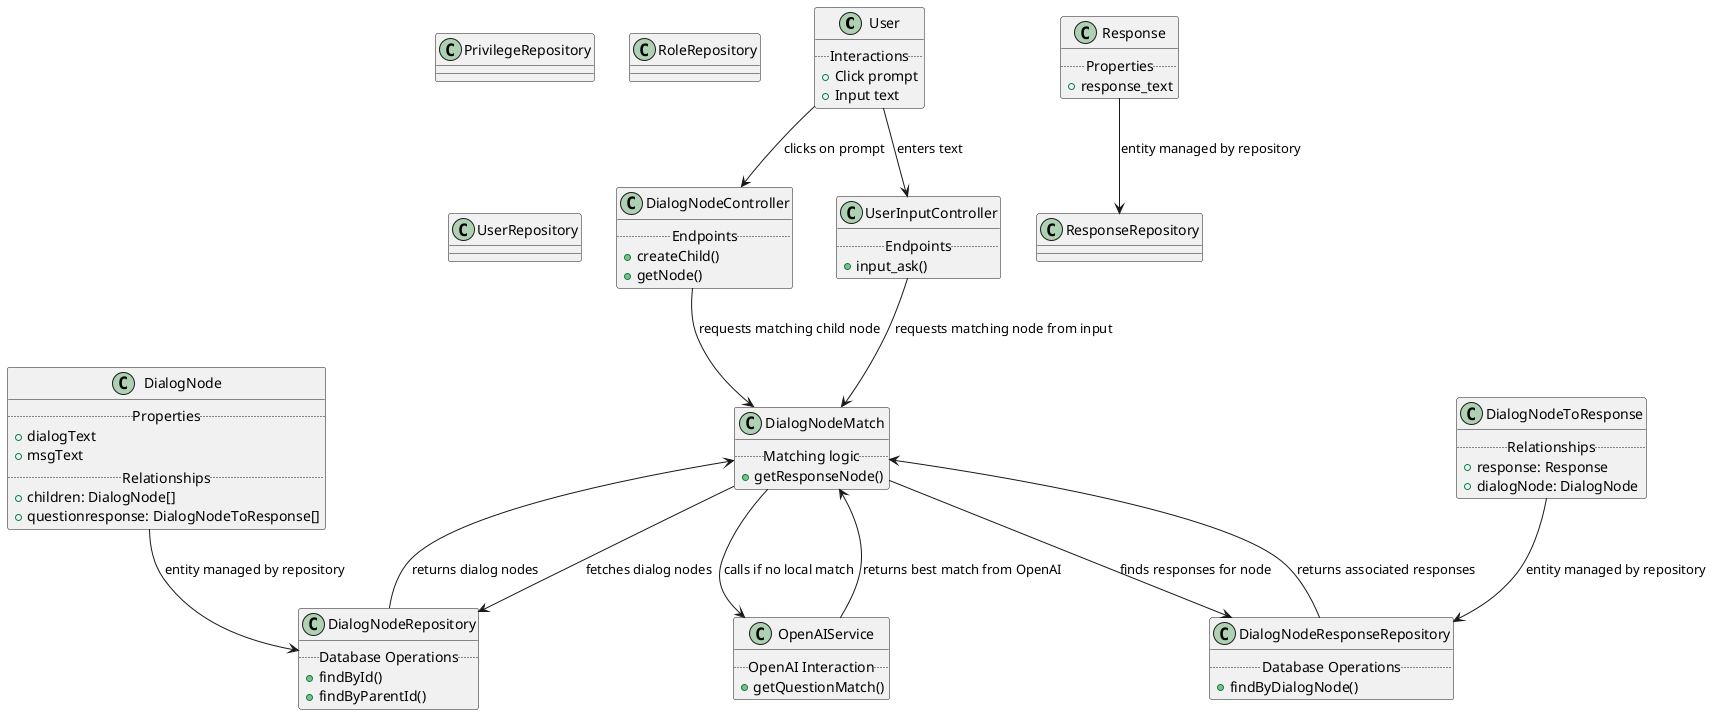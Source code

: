@startuml
!define RECTANGLE class

RECTANGLE User {
    .. Interactions ..
    + Click prompt
    + Input text
}

RECTANGLE DialogNodeController {
    .. Endpoints ..
    + createChild()
    + getNode()
}

RECTANGLE UserInputController {
    .. Endpoints ..
    + input_ask()
}

RECTANGLE DialogNodeMatch {
    .. Matching logic ..
    + getResponseNode()
}

RECTANGLE OpenAIService {
    .. OpenAI Interaction ..
    + getQuestionMatch()
}

RECTANGLE DialogNodeRepository {
    .. Database Operations ..
    + findById()
    + findByParentId()
}

RECTANGLE DialogNodeResponseRepository {
    .. Database Operations ..
    + findByDialogNode()
}

RECTANGLE PrivilegeRepository
RECTANGLE ResponseRepository
RECTANGLE RoleRepository
RECTANGLE UserRepository

RECTANGLE DialogNode {
    .. Properties ..
    + dialogText
    + msgText
    .. Relationships ..
    + children: DialogNode[]
    + questionresponse: DialogNodeToResponse[]
}

RECTANGLE DialogNodeToResponse {
    .. Relationships ..
    + response: Response
    + dialogNode: DialogNode
}

RECTANGLE Response {
    .. Properties ..
    + response_text
}

User --> DialogNodeController : clicks on prompt
User --> UserInputController : enters text

DialogNodeController --> DialogNodeMatch : requests matching child node
UserInputController --> DialogNodeMatch : requests matching node from input

DialogNodeMatch --> OpenAIService : calls if no local match
OpenAIService --> DialogNodeMatch : returns best match from OpenAI

DialogNodeMatch --> DialogNodeRepository : fetches dialog nodes
DialogNodeRepository --> DialogNodeMatch : returns dialog nodes

DialogNodeMatch --> DialogNodeResponseRepository : finds responses for node
DialogNodeResponseRepository --> DialogNodeMatch : returns associated responses

DialogNode --> DialogNodeRepository : entity managed by repository
DialogNodeToResponse --> DialogNodeResponseRepository : entity managed by repository
Response --> ResponseRepository : entity managed by repository

@enduml